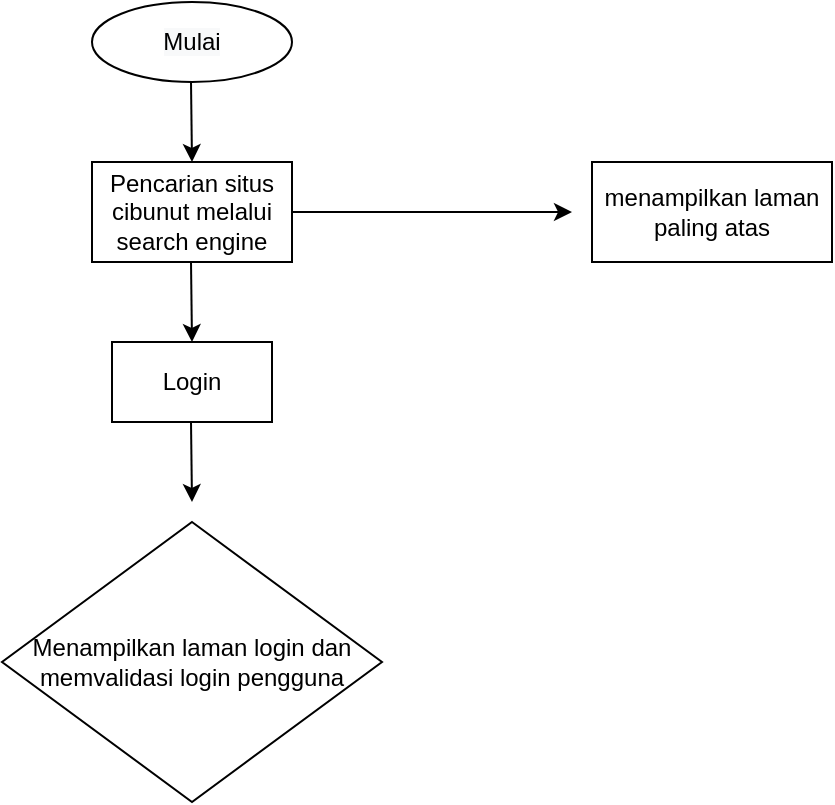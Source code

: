 <mxfile version="16.4.11" type="device"><diagram id="ZfONNBlXgPB5tuzoD7fj" name="Page-1"><mxGraphModel dx="868" dy="450" grid="1" gridSize="10" guides="1" tooltips="1" connect="1" arrows="1" fold="1" page="1" pageScale="1" pageWidth="850" pageHeight="1100" math="0" shadow="0"><root><mxCell id="0"/><mxCell id="1" parent="0"/><mxCell id="tuRp3a164VqPSu5H3a74-2" value="" style="endArrow=classic;html=1;rounded=0;" parent="1" edge="1"><mxGeometry width="50" height="50" relative="1" as="geometry"><mxPoint x="339.5" y="110" as="sourcePoint"/><mxPoint x="340" y="150" as="targetPoint"/></mxGeometry></mxCell><mxCell id="tuRp3a164VqPSu5H3a74-3" value="&lt;span style=&quot;color: rgb(0 , 0 , 0) ; font-family: &amp;#34;helvetica&amp;#34; ; font-size: 12px ; font-style: normal ; font-weight: 400 ; letter-spacing: normal ; text-align: center ; text-indent: 0px ; text-transform: none ; word-spacing: 0px ; background-color: rgb(248 , 249 , 250) ; display: inline ; float: none&quot;&gt;Mulai&lt;/span&gt;" style="ellipse;whiteSpace=wrap;html=1;" parent="1" vertex="1"><mxGeometry x="290" y="70" width="100" height="40" as="geometry"/></mxCell><mxCell id="tuRp3a164VqPSu5H3a74-4" value="Login" style="rounded=0;whiteSpace=wrap;html=1;" parent="1" vertex="1"><mxGeometry x="300" y="240" width="80" height="40" as="geometry"/></mxCell><mxCell id="tuRp3a164VqPSu5H3a74-5" value="Pencarian situs cibunut melalui search engine" style="rounded=0;whiteSpace=wrap;html=1;" parent="1" vertex="1"><mxGeometry x="290" y="150" width="100" height="50" as="geometry"/></mxCell><mxCell id="tuRp3a164VqPSu5H3a74-6" value="menampilkan laman paling atas" style="rounded=0;whiteSpace=wrap;html=1;" parent="1" vertex="1"><mxGeometry x="540" y="150" width="120" height="50" as="geometry"/></mxCell><mxCell id="tuRp3a164VqPSu5H3a74-7" value="" style="endArrow=classic;html=1;rounded=0;exitX=1;exitY=0.5;exitDx=0;exitDy=0;" parent="1" source="tuRp3a164VqPSu5H3a74-5" edge="1"><mxGeometry width="50" height="50" relative="1" as="geometry"><mxPoint x="420" y="220" as="sourcePoint"/><mxPoint x="530" y="175" as="targetPoint"/></mxGeometry></mxCell><mxCell id="tuRp3a164VqPSu5H3a74-9" value="" style="endArrow=classic;html=1;rounded=0;" parent="1" edge="1"><mxGeometry width="50" height="50" relative="1" as="geometry"><mxPoint x="339.5" y="200" as="sourcePoint"/><mxPoint x="340" y="240" as="targetPoint"/></mxGeometry></mxCell><mxCell id="tuRp3a164VqPSu5H3a74-10" value="Menampilkan laman login dan memvalidasi login pengguna" style="rhombus;whiteSpace=wrap;html=1;" parent="1" vertex="1"><mxGeometry x="245" y="330" width="190" height="140" as="geometry"/></mxCell><mxCell id="tuRp3a164VqPSu5H3a74-11" value="" style="endArrow=classic;html=1;rounded=0;" parent="1" edge="1"><mxGeometry width="50" height="50" relative="1" as="geometry"><mxPoint x="339.5" y="280" as="sourcePoint"/><mxPoint x="340" y="320" as="targetPoint"/></mxGeometry></mxCell></root></mxGraphModel></diagram></mxfile>